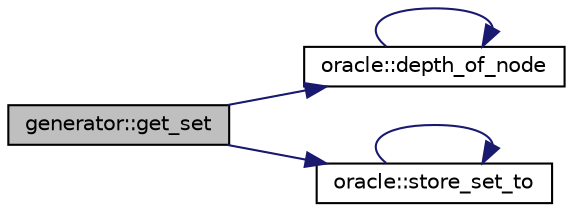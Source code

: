 digraph "generator::get_set"
{
  edge [fontname="Helvetica",fontsize="10",labelfontname="Helvetica",labelfontsize="10"];
  node [fontname="Helvetica",fontsize="10",shape=record];
  rankdir="LR";
  Node8941 [label="generator::get_set",height=0.2,width=0.4,color="black", fillcolor="grey75", style="filled", fontcolor="black"];
  Node8941 -> Node8942 [color="midnightblue",fontsize="10",style="solid",fontname="Helvetica"];
  Node8942 [label="oracle::depth_of_node",height=0.2,width=0.4,color="black", fillcolor="white", style="filled",URL="$d7/da7/classoracle.html#a022e34d01ca887785e17c9f3fb25193e"];
  Node8942 -> Node8942 [color="midnightblue",fontsize="10",style="solid",fontname="Helvetica"];
  Node8941 -> Node8943 [color="midnightblue",fontsize="10",style="solid",fontname="Helvetica"];
  Node8943 [label="oracle::store_set_to",height=0.2,width=0.4,color="black", fillcolor="white", style="filled",URL="$d7/da7/classoracle.html#a4489d03d342f31d1e64632ce4d0e700d"];
  Node8943 -> Node8943 [color="midnightblue",fontsize="10",style="solid",fontname="Helvetica"];
}
